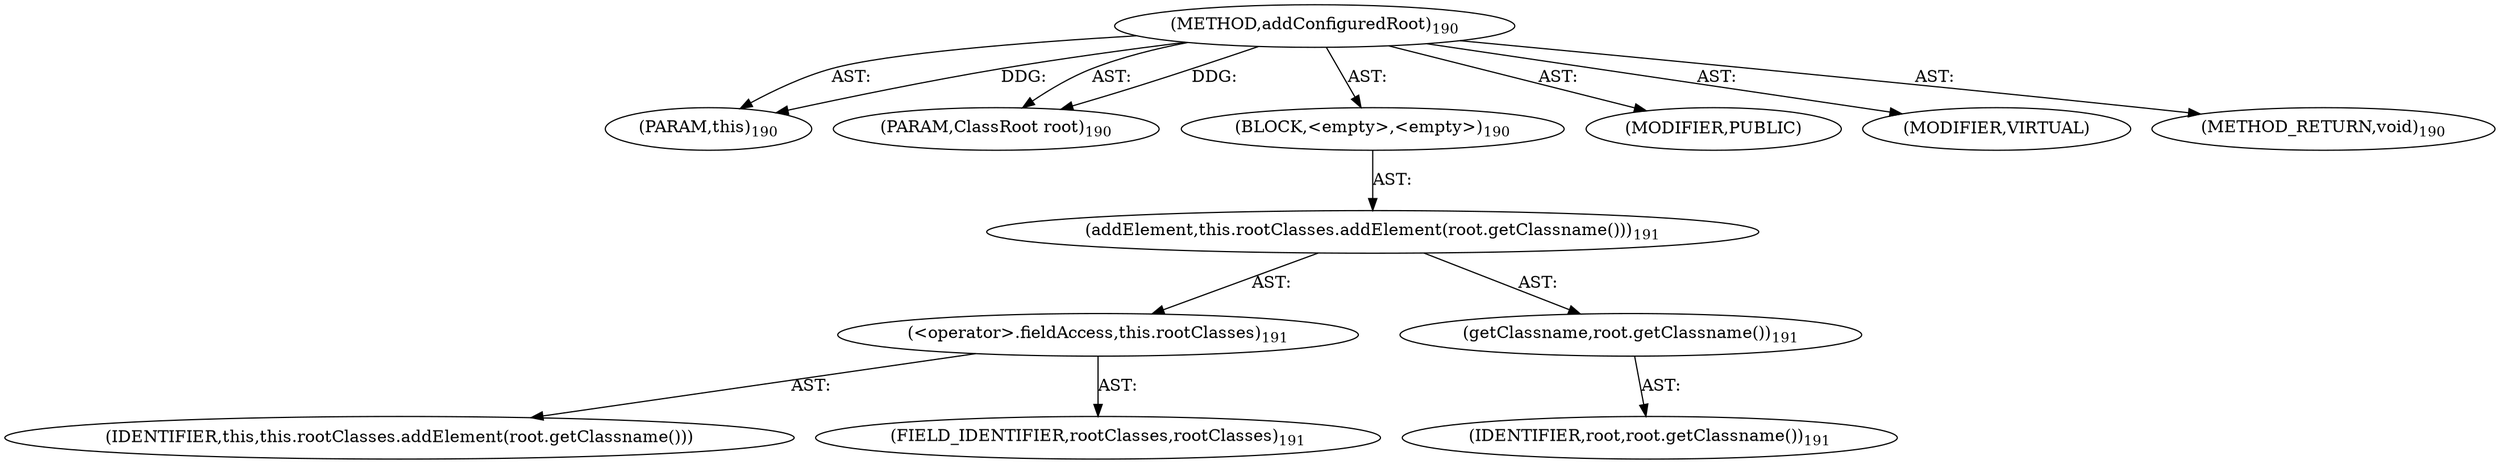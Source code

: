 digraph "addConfiguredRoot" {  
"111669149704" [label = <(METHOD,addConfiguredRoot)<SUB>190</SUB>> ]
"115964117006" [label = <(PARAM,this)<SUB>190</SUB>> ]
"115964117007" [label = <(PARAM,ClassRoot root)<SUB>190</SUB>> ]
"25769803788" [label = <(BLOCK,&lt;empty&gt;,&lt;empty&gt;)<SUB>190</SUB>> ]
"30064771148" [label = <(addElement,this.rootClasses.addElement(root.getClassname()))<SUB>191</SUB>> ]
"30064771149" [label = <(&lt;operator&gt;.fieldAccess,this.rootClasses)<SUB>191</SUB>> ]
"68719476803" [label = <(IDENTIFIER,this,this.rootClasses.addElement(root.getClassname()))> ]
"55834574865" [label = <(FIELD_IDENTIFIER,rootClasses,rootClasses)<SUB>191</SUB>> ]
"30064771150" [label = <(getClassname,root.getClassname())<SUB>191</SUB>> ]
"68719476804" [label = <(IDENTIFIER,root,root.getClassname())<SUB>191</SUB>> ]
"133143986196" [label = <(MODIFIER,PUBLIC)> ]
"133143986197" [label = <(MODIFIER,VIRTUAL)> ]
"128849018888" [label = <(METHOD_RETURN,void)<SUB>190</SUB>> ]
  "111669149704" -> "115964117006"  [ label = "AST: "] 
  "111669149704" -> "115964117007"  [ label = "AST: "] 
  "111669149704" -> "25769803788"  [ label = "AST: "] 
  "111669149704" -> "133143986196"  [ label = "AST: "] 
  "111669149704" -> "133143986197"  [ label = "AST: "] 
  "111669149704" -> "128849018888"  [ label = "AST: "] 
  "25769803788" -> "30064771148"  [ label = "AST: "] 
  "30064771148" -> "30064771149"  [ label = "AST: "] 
  "30064771148" -> "30064771150"  [ label = "AST: "] 
  "30064771149" -> "68719476803"  [ label = "AST: "] 
  "30064771149" -> "55834574865"  [ label = "AST: "] 
  "30064771150" -> "68719476804"  [ label = "AST: "] 
  "111669149704" -> "115964117006"  [ label = "DDG: "] 
  "111669149704" -> "115964117007"  [ label = "DDG: "] 
}
